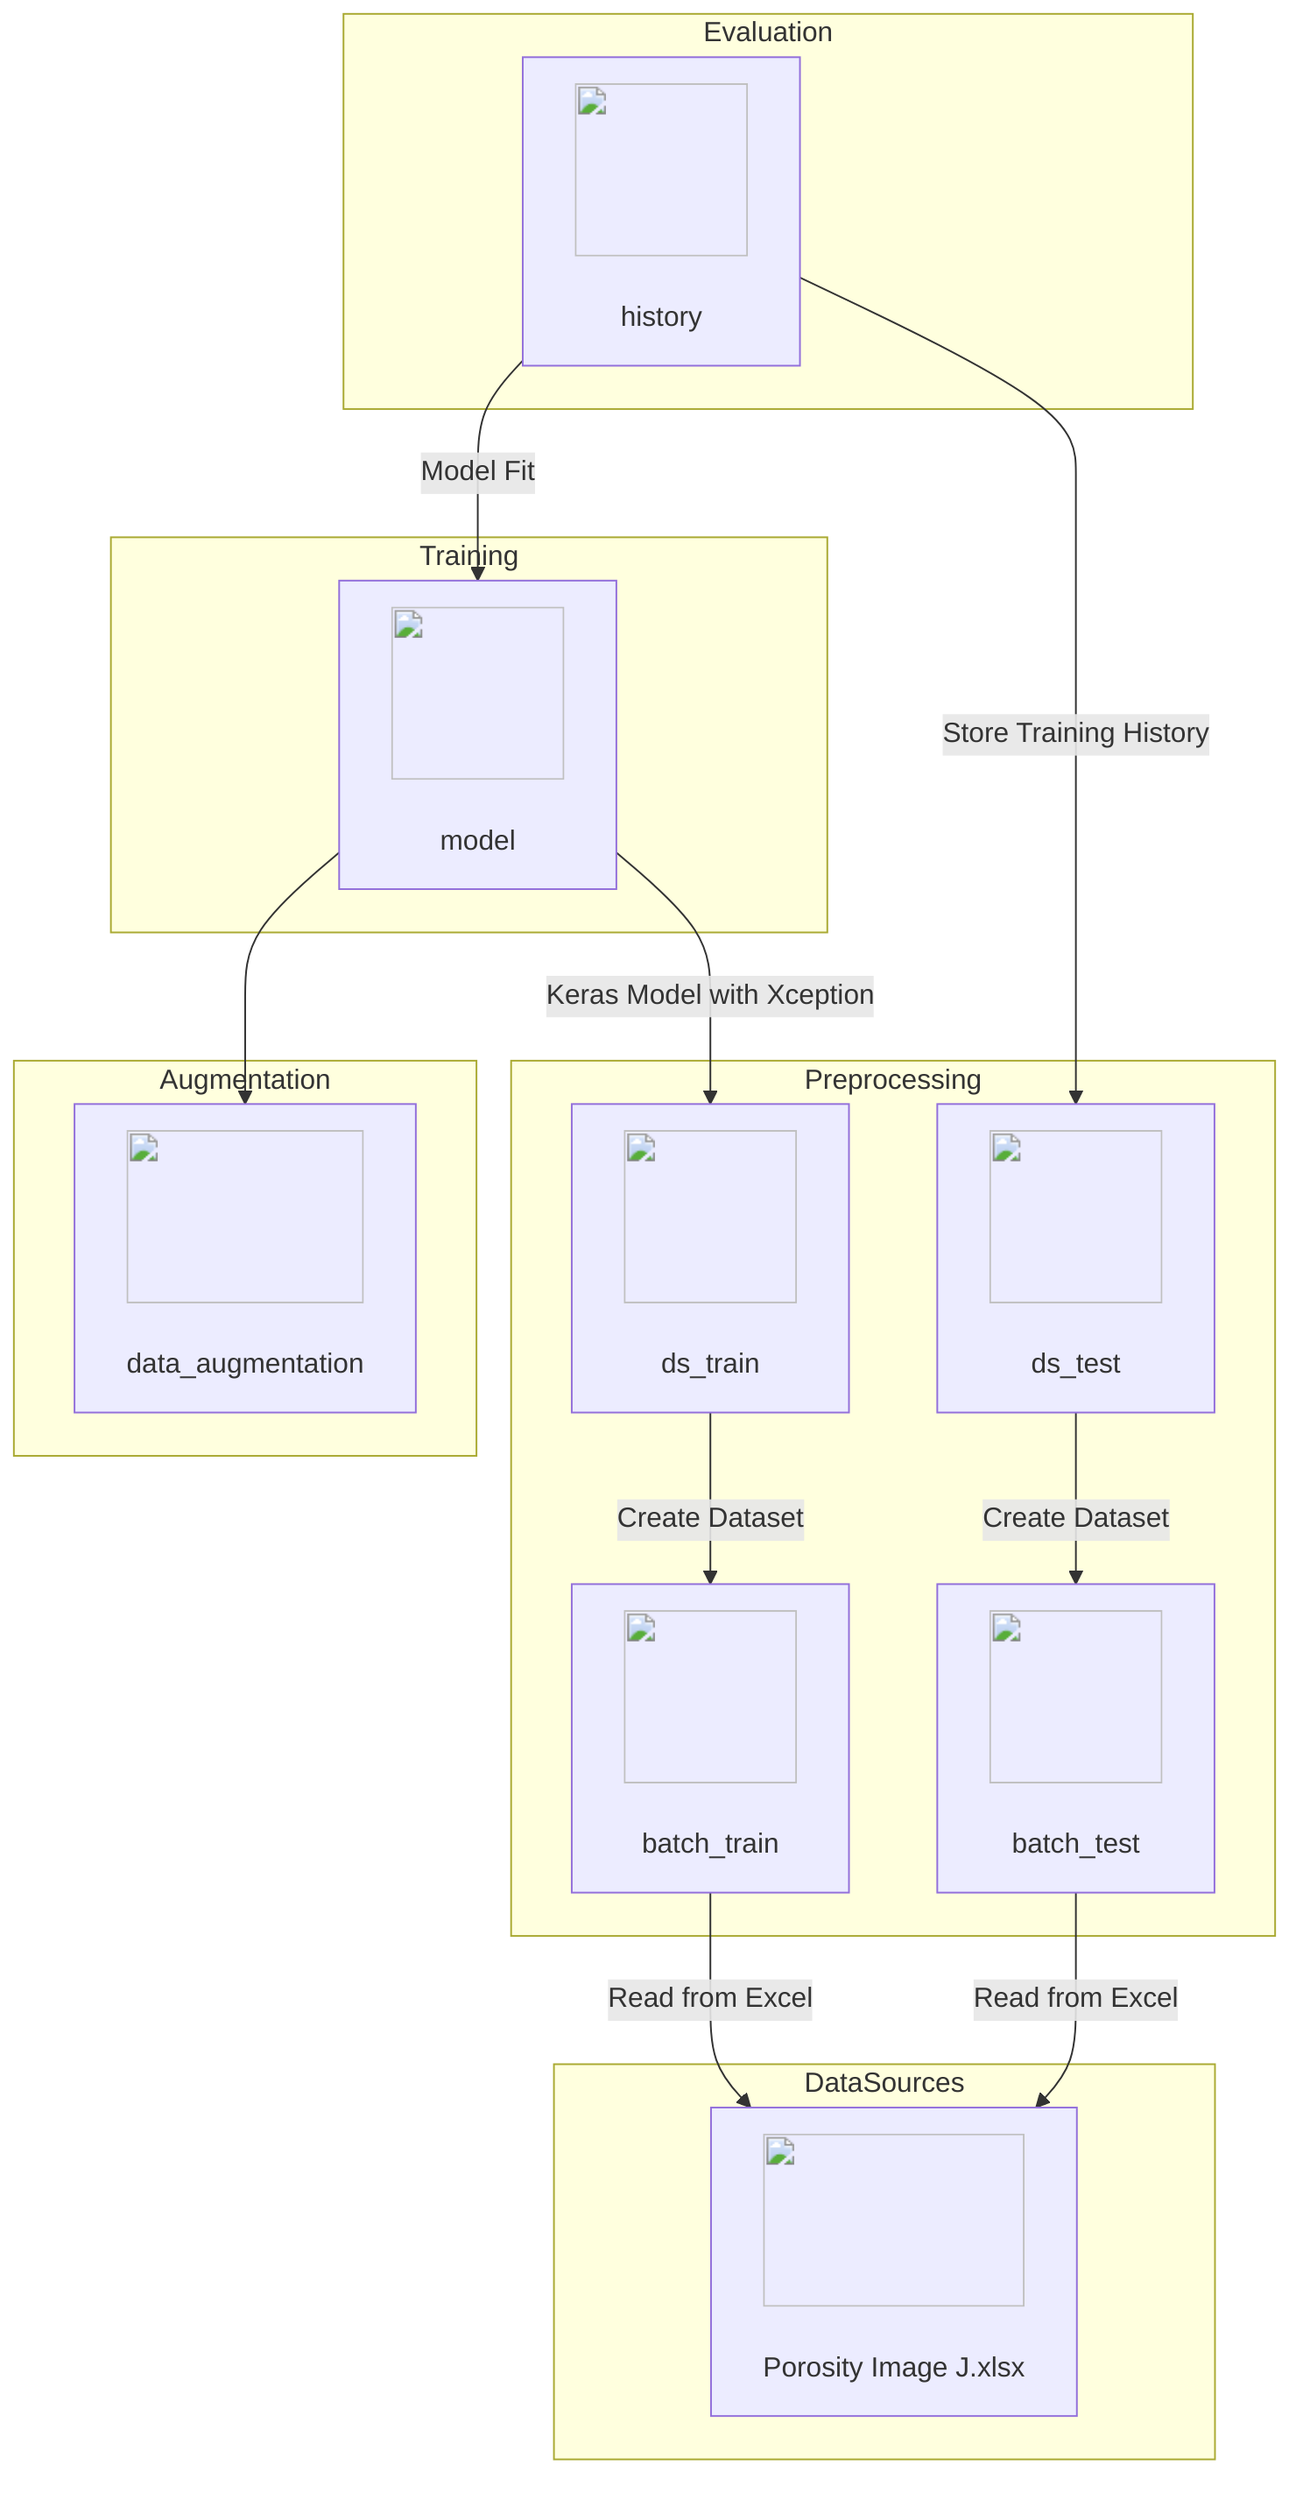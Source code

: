 flowchart TD
    subgraph DataSources
        A["<img src='icons/file.svg' width=100 height=100/> <br/> Porosity Image J.xlsx"]
    end
    subgraph Preprocessing
        B1["<img src='icons/table.svg' width=100 height=100/> <br/> batch_train"] -->|"Read from Excel"| A
        B2["<img src='icons/table.svg' width=100 height=100/> <br/> batch_test"] -->|"Read from Excel"| A
        C1["<img src='icons/column_split.svg' width=100 height=100/> <br/> ds_train"] -->|"Create Dataset"| B1
        C2["<img src='icons/column_split.svg' width=100 height=100/> <br/> ds_test"] -->|"Create Dataset"| B2
    end
    subgraph Augmentation
        D["<img src='icons/brain.svg' width=100 height=100/> <br/> data_augmentation"]
    end
    subgraph Training
        E["<img src='icons/brain.svg' width=100 height=100/> <br/> model"] -->|"Keras Model with Xception"| C1
        E --> D
    end
    subgraph Evaluation
        F["<img src='dummy_plots/lineplot_template.svg' width=100 height=100/> <br/> history"] -->|"Model Fit"| E
        F -->|"Store Training History"| C2
    end

    click A "Porosity Image J.xlsx" "Data source file"
    click B1 "pandas.read_excel" "Training data extraction"
    click B2 "pandas.read_excel" "Testing data extraction"
    click C1 "tf.data.Dataset.from_tensor_slices" "Create training TensorFlow Dataset"
    click C2 "tf.data.Dataset.from_tensor_slices" "Create testing TensorFlow Dataset"
    click D "keras.Sequential" "Image data augmentation"
    click E "keras.Model" "Xception model creation and training"
    click F "model.fit" "Training history storage"

    %% Comments for each node
    %% A represents the initial Excel data source used for training and testing data.
    %% B1 and B2 are the DataFrames created by reading the Excel source.
    %% C1 and C2 are TensorFlow datasets created from the data frames for training and validation.
    %% D represents the data augmentation setup for expanding the training data.
    %% E is the Keras model creation step using a pre-trained Xception network, trained with the training data.
    %% F stores the history of the training process, which includes metrics such as accuracy and loss.